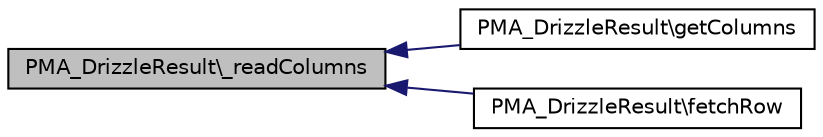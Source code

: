 digraph G
{
  edge [fontname="Helvetica",fontsize="10",labelfontname="Helvetica",labelfontsize="10"];
  node [fontname="Helvetica",fontsize="10",shape=record];
  rankdir="LR";
  Node1 [label="PMA_DrizzleResult\\_readColumns",height=0.2,width=0.4,color="black", fillcolor="grey75", style="filled" fontcolor="black"];
  Node1 -> Node2 [dir="back",color="midnightblue",fontsize="10",style="solid",fontname="Helvetica"];
  Node2 [label="PMA_DrizzleResult\\getColumns",height=0.2,width=0.4,color="black", fillcolor="white", style="filled",URL="$classPMA__DrizzleResult.html#a2b0a903434f5a150104754dd4c52db73",tooltip="Returns columns in current result."];
  Node1 -> Node3 [dir="back",color="midnightblue",fontsize="10",style="solid",fontname="Helvetica"];
  Node3 [label="PMA_DrizzleResult\\fetchRow",height=0.2,width=0.4,color="black", fillcolor="white", style="filled",URL="$classPMA__DrizzleResult.html#a7b84a16e94f9ef7f55dd63208a9295db",tooltip="Fetches next for from this result set."];
}
